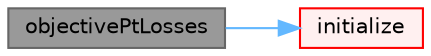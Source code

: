 digraph "objectivePtLosses"
{
 // LATEX_PDF_SIZE
  bgcolor="transparent";
  edge [fontname=Helvetica,fontsize=10,labelfontname=Helvetica,labelfontsize=10];
  node [fontname=Helvetica,fontsize=10,shape=box,height=0.2,width=0.4];
  rankdir="LR";
  Node1 [id="Node000001",label="objectivePtLosses",height=0.2,width=0.4,color="gray40", fillcolor="grey60", style="filled", fontcolor="black",tooltip=" "];
  Node1 -> Node2 [id="edge1_Node000001_Node000002",color="steelblue1",style="solid",tooltip=" "];
  Node2 [id="Node000002",label="initialize",height=0.2,width=0.4,color="red", fillcolor="#FFF0F0", style="filled",URL="$classFoam_1_1objectives_1_1objectivePtLosses.html#a25a40b6614565f755233080a384c35f1",tooltip=" "];
}
